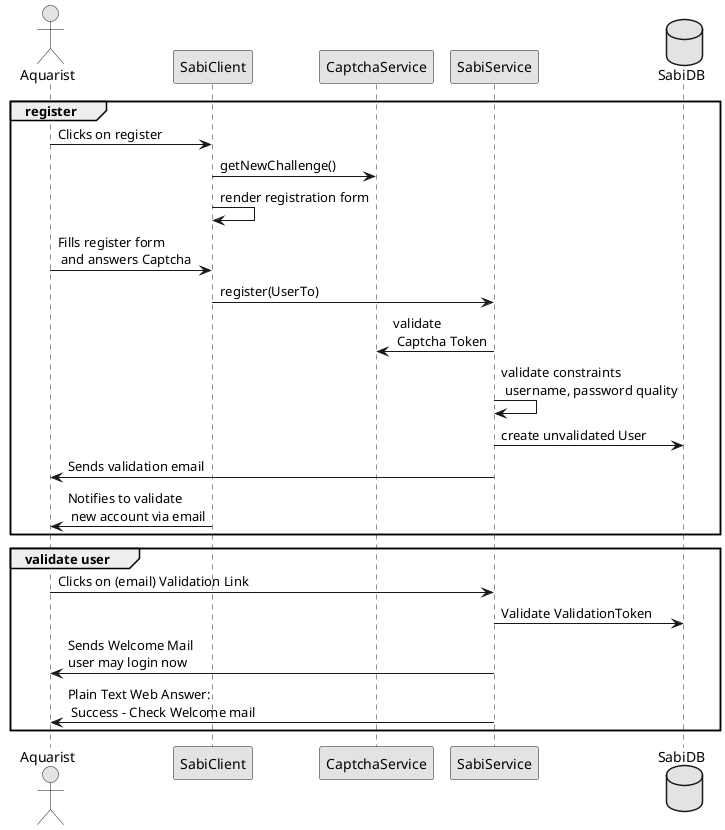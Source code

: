 @startuml

skinparam monochrome true
skinparam componentStyle uml2

actor Aquarist
participant SabiClient
participant CaptchaService
participant SabiService
database SabiDB

group register
    Aquarist -> SabiClient: Clicks on register
    SabiClient -> CaptchaService : getNewChallenge()
    SabiClient -> SabiClient : render registration form
    Aquarist -> SabiClient : Fills register form\n and answers Captcha
    SabiClient -> SabiService : register(UserTo)
    SabiService -> CaptchaService : validate\n Captcha Token
    SabiService -> SabiService : validate constraints\n username, password quality
    SabiService -> SabiDB : create unvalidated User
    SabiService -> Aquarist : Sends validation email
    SabiClient -> Aquarist : Notifies to validate\n new account via email
end

group validate user
    Aquarist -> SabiService : Clicks on (email) Validation Link
    SabiService -> SabiDB : Validate ValidationToken
    SabiService -> Aquarist : Sends Welcome Mail\nuser may login now
    SabiService -> Aquarist : Plain Text Web Answer:\n Success - Check Welcome mail
end

@enduml